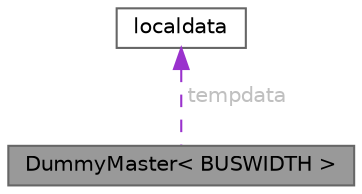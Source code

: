 digraph "DummyMaster&lt; BUSWIDTH &gt;"
{
 // LATEX_PDF_SIZE
  bgcolor="transparent";
  edge [fontname=Helvetica,fontsize=10,labelfontname=Helvetica,labelfontsize=10];
  node [fontname=Helvetica,fontsize=10,shape=box,height=0.2,width=0.4];
  Node1 [id="Node000001",label="DummyMaster\< BUSWIDTH \>",height=0.2,width=0.4,color="gray40", fillcolor="grey60", style="filled", fontcolor="black",tooltip=" "];
  Node2 -> Node1 [id="edge3_Node000001_Node000002",dir="back",color="darkorchid3",style="dashed",tooltip=" ",label=" tempdata",fontcolor="grey" ];
  Node2 [id="Node000002",label="localdata",height=0.2,width=0.4,color="gray40", fillcolor="white", style="filled",URL="$struct_dummy_master_1_1localdata.html",tooltip=" "];
}
